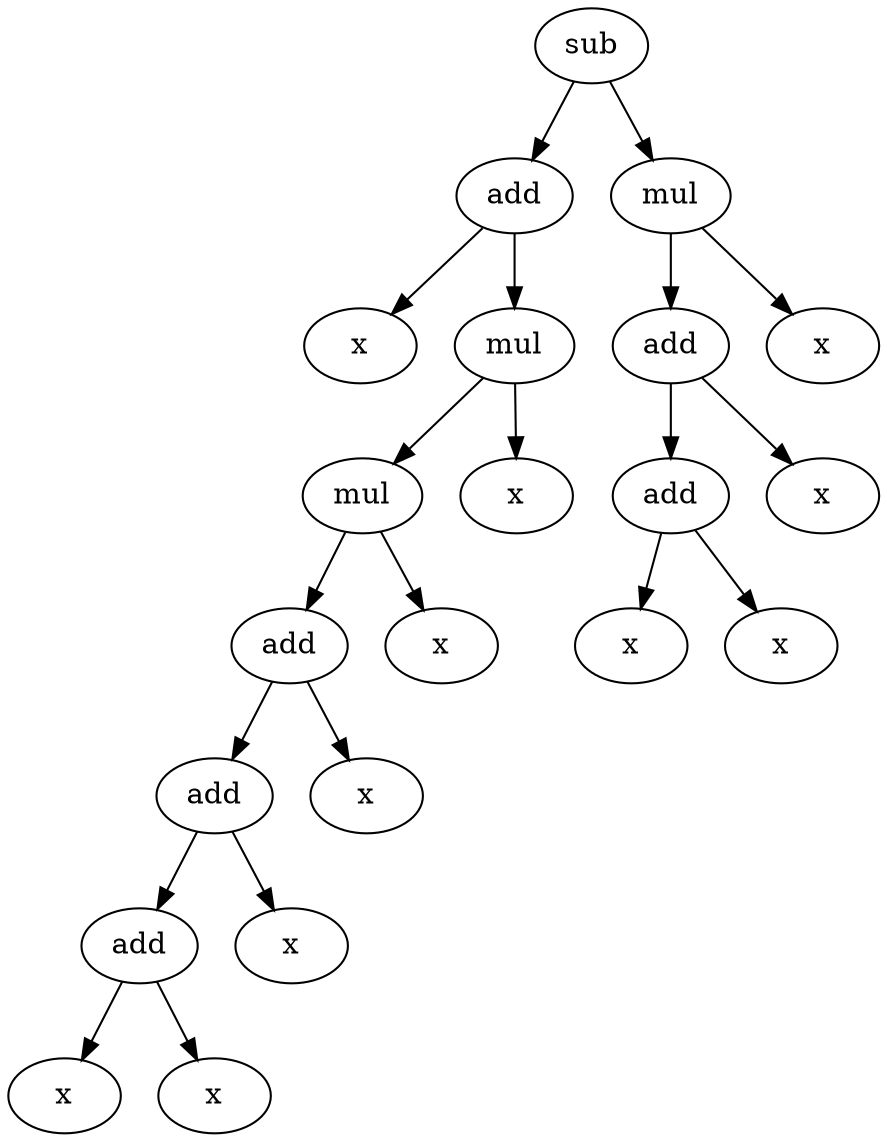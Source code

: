 digraph T {
    node_1915503092 -> node_1535128843;
    node_1915503092 -> node_1567581361;
    node_1535128843 -> node_849460928;
    node_1535128843 -> node_580024961;
    node_1567581361 -> node_2027961269;
    node_1567581361 -> node_1586270964;
    node_580024961 -> node_1642360923;
    node_580024961 -> node_1343441044;
    node_2027961269 -> node_693632176;
    node_2027961269 -> node_326549596;
    node_1642360923 -> node_1364335809;
    node_1642360923 -> node_458209687;
    node_693632176 -> node_233530418;
    node_693632176 -> node_683287027;
    node_1364335809 -> node_1766822961;
    node_1364335809 -> node_254413710;
    node_1766822961 -> node_1496724653;
    node_1766822961 -> node_553264065;
    node_1496724653 -> node_897697267;
    node_1496724653 -> node_1789447862;
    node_849460928 [label="x"];
    node_897697267 [label="x"];
    node_1789447862 [label="x"];
    node_1496724653 [label="add"];
    node_553264065 [label="x"];
    node_1766822961 [label="add"];
    node_254413710 [label="x"];
    node_1364335809 [label="add"];
    node_458209687 [label="x"];
    node_1642360923 [label="mul"];
    node_1343441044 [label="x"];
    node_580024961 [label="mul"];
    node_1535128843 [label="add"];
    node_233530418 [label="x"];
    node_683287027 [label="x"];
    node_693632176 [label="add"];
    node_326549596 [label="x"];
    node_2027961269 [label="add"];
    node_1586270964 [label="x"];
    node_1567581361 [label="mul"];
    node_1915503092 [label="sub"];
}
